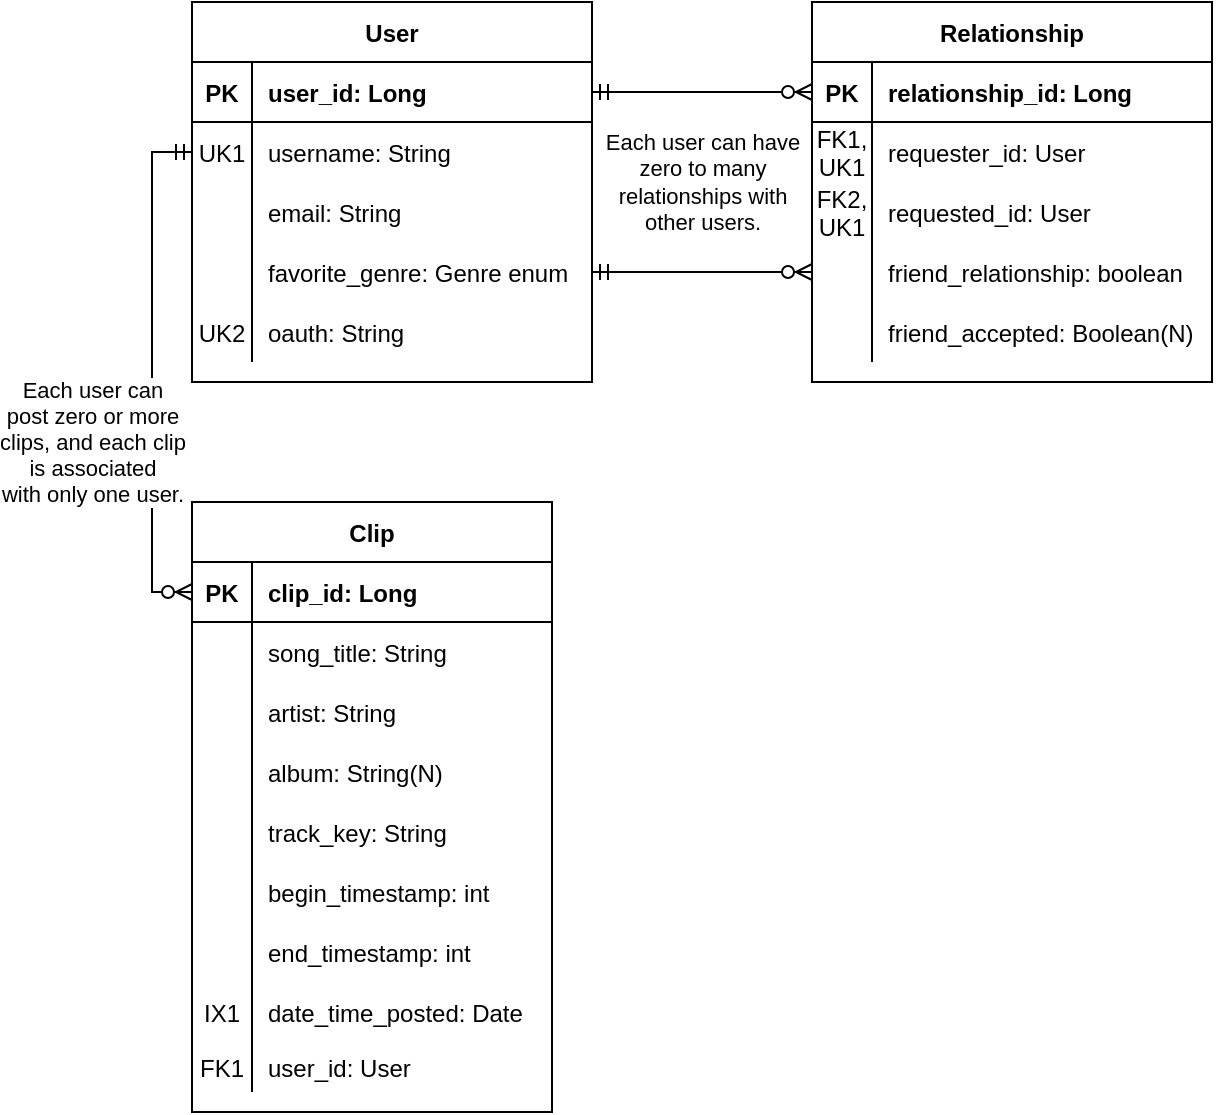 <mxfile version="13.8.5" type="device"><diagram id="37Z7J8a7XE6H4yeSGgAZ" name="Page-1"><mxGraphModel dx="460" dy="752" grid="1" gridSize="10" guides="1" tooltips="1" connect="1" arrows="1" fold="1" page="1" pageScale="1" pageWidth="850" pageHeight="1100" math="0" shadow="0"><root><mxCell id="0"/><mxCell id="1" parent="0"/><mxCell id="KNyDeAOOPbD6csaYA2hz-42" style="edgeStyle=orthogonalEdgeStyle;rounded=0;orthogonalLoop=1;jettySize=auto;html=1;entryX=1;entryY=0.5;entryDx=0;entryDy=0;startArrow=ERzeroToMany;startFill=1;endArrow=ERmandOne;endFill=0;exitX=0;exitY=0.5;exitDx=0;exitDy=0;" parent="1" source="xBZSRS5c9fNHFquKNub9-20" target="KNyDeAOOPbD6csaYA2hz-11" edge="1"><mxGeometry relative="1" as="geometry"><mxPoint x="440" y="300" as="sourcePoint"/></mxGeometry></mxCell><mxCell id="KNyDeAOOPbD6csaYA2hz-41" style="edgeStyle=orthogonalEdgeStyle;rounded=0;orthogonalLoop=1;jettySize=auto;html=1;startArrow=ERzeroToMany;startFill=1;endArrow=ERmandOne;endFill=0;exitX=0;exitY=0.5;exitDx=0;exitDy=0;" parent="1" source="xBZSRS5c9fNHFquKNub9-2" target="KNyDeAOOPbD6csaYA2hz-2" edge="1"><mxGeometry relative="1" as="geometry"><mxPoint x="440" y="250" as="sourcePoint"/></mxGeometry></mxCell><mxCell id="i-KPgfUOp5TvV-Z0CG1M-5" value="Each user can have&lt;br&gt;zero to many &lt;br&gt;relationships with&lt;br&gt;other users." style="edgeLabel;html=1;align=center;verticalAlign=middle;resizable=0;points=[];" vertex="1" connectable="0" parent="KNyDeAOOPbD6csaYA2hz-41"><mxGeometry x="-0.2" y="-1" relative="1" as="geometry"><mxPoint x="-11" y="46" as="offset"/></mxGeometry></mxCell><mxCell id="KNyDeAOOPbD6csaYA2hz-73" style="edgeStyle=orthogonalEdgeStyle;rounded=0;orthogonalLoop=1;jettySize=auto;html=1;exitX=0;exitY=0.5;exitDx=0;exitDy=0;startArrow=ERzeroToMany;startFill=1;endArrow=ERmandOne;endFill=0;entryX=0;entryY=0.5;entryDx=0;entryDy=0;" parent="1" source="KNyDeAOOPbD6csaYA2hz-28" target="KNyDeAOOPbD6csaYA2hz-5" edge="1"><mxGeometry relative="1" as="geometry"><mxPoint x="200" y="305" as="targetPoint"/></mxGeometry></mxCell><mxCell id="i-KPgfUOp5TvV-Z0CG1M-1" value="Each user can &lt;br&gt;post zero or more &lt;br&gt;clips, and each clip &lt;br&gt;is associated &lt;br&gt;with only one user." style="edgeLabel;html=1;align=center;verticalAlign=middle;resizable=0;points=[];" vertex="1" connectable="0" parent="KNyDeAOOPbD6csaYA2hz-73"><mxGeometry x="-0.3" y="3" relative="1" as="geometry"><mxPoint x="-27" y="-4" as="offset"/></mxGeometry></mxCell><mxCell id="KNyDeAOOPbD6csaYA2hz-1" value="User" style="shape=table;startSize=30;container=1;collapsible=1;childLayout=tableLayout;fixedRows=1;rowLines=0;fontStyle=1;align=center;resizeLast=1;" parent="1" vertex="1"><mxGeometry x="220" y="130" width="200" height="190" as="geometry"/></mxCell><mxCell id="KNyDeAOOPbD6csaYA2hz-2" value="" style="shape=partialRectangle;collapsible=0;dropTarget=0;pointerEvents=0;fillColor=none;top=0;left=0;bottom=1;right=0;points=[[0,0.5],[1,0.5]];portConstraint=eastwest;" parent="KNyDeAOOPbD6csaYA2hz-1" vertex="1"><mxGeometry y="30" width="200" height="30" as="geometry"/></mxCell><mxCell id="KNyDeAOOPbD6csaYA2hz-3" value="PK" style="shape=partialRectangle;connectable=0;fillColor=none;top=0;left=0;bottom=0;right=0;fontStyle=1;overflow=hidden;" parent="KNyDeAOOPbD6csaYA2hz-2" vertex="1"><mxGeometry width="30" height="30" as="geometry"/></mxCell><mxCell id="KNyDeAOOPbD6csaYA2hz-4" value="user_id: Long" style="shape=partialRectangle;connectable=0;fillColor=none;top=0;left=0;bottom=0;right=0;align=left;spacingLeft=6;fontStyle=1;overflow=hidden;" parent="KNyDeAOOPbD6csaYA2hz-2" vertex="1"><mxGeometry x="30" width="170" height="30" as="geometry"/></mxCell><mxCell id="KNyDeAOOPbD6csaYA2hz-5" value="" style="shape=partialRectangle;collapsible=0;dropTarget=0;pointerEvents=0;fillColor=none;top=0;left=0;bottom=0;right=0;points=[[0,0.5],[1,0.5]];portConstraint=eastwest;" parent="KNyDeAOOPbD6csaYA2hz-1" vertex="1"><mxGeometry y="60" width="200" height="30" as="geometry"/></mxCell><mxCell id="KNyDeAOOPbD6csaYA2hz-6" value="UK1" style="shape=partialRectangle;connectable=0;fillColor=none;top=0;left=0;bottom=0;right=0;editable=1;overflow=hidden;" parent="KNyDeAOOPbD6csaYA2hz-5" vertex="1"><mxGeometry width="30" height="30" as="geometry"/></mxCell><mxCell id="KNyDeAOOPbD6csaYA2hz-7" value="username: String" style="shape=partialRectangle;connectable=0;fillColor=none;top=0;left=0;bottom=0;right=0;align=left;spacingLeft=6;overflow=hidden;" parent="KNyDeAOOPbD6csaYA2hz-5" vertex="1"><mxGeometry x="30" width="170" height="30" as="geometry"/></mxCell><mxCell id="KNyDeAOOPbD6csaYA2hz-8" value="" style="shape=partialRectangle;collapsible=0;dropTarget=0;pointerEvents=0;fillColor=none;top=0;left=0;bottom=0;right=0;points=[[0,0.5],[1,0.5]];portConstraint=eastwest;" parent="KNyDeAOOPbD6csaYA2hz-1" vertex="1"><mxGeometry y="90" width="200" height="30" as="geometry"/></mxCell><mxCell id="KNyDeAOOPbD6csaYA2hz-9" value="" style="shape=partialRectangle;connectable=0;fillColor=none;top=0;left=0;bottom=0;right=0;editable=1;overflow=hidden;" parent="KNyDeAOOPbD6csaYA2hz-8" vertex="1"><mxGeometry width="30" height="30" as="geometry"/></mxCell><mxCell id="KNyDeAOOPbD6csaYA2hz-10" value="email: String" style="shape=partialRectangle;connectable=0;fillColor=none;top=0;left=0;bottom=0;right=0;align=left;spacingLeft=6;overflow=hidden;" parent="KNyDeAOOPbD6csaYA2hz-8" vertex="1"><mxGeometry x="30" width="170" height="30" as="geometry"/></mxCell><mxCell id="KNyDeAOOPbD6csaYA2hz-11" value="" style="shape=partialRectangle;collapsible=0;dropTarget=0;pointerEvents=0;fillColor=none;top=0;left=0;bottom=0;right=0;points=[[0,0.5],[1,0.5]];portConstraint=eastwest;" parent="KNyDeAOOPbD6csaYA2hz-1" vertex="1"><mxGeometry y="120" width="200" height="30" as="geometry"/></mxCell><mxCell id="KNyDeAOOPbD6csaYA2hz-12" value="" style="shape=partialRectangle;connectable=0;fillColor=none;top=0;left=0;bottom=0;right=0;editable=1;overflow=hidden;" parent="KNyDeAOOPbD6csaYA2hz-11" vertex="1"><mxGeometry width="30" height="30" as="geometry"/></mxCell><mxCell id="KNyDeAOOPbD6csaYA2hz-13" value="favorite_genre: Genre enum" style="shape=partialRectangle;connectable=0;fillColor=none;top=0;left=0;bottom=0;right=0;align=left;spacingLeft=6;overflow=hidden;" parent="KNyDeAOOPbD6csaYA2hz-11" vertex="1"><mxGeometry x="30" width="170" height="30" as="geometry"/></mxCell><mxCell id="xBZSRS5c9fNHFquKNub9-26" style="shape=partialRectangle;collapsible=0;dropTarget=0;pointerEvents=0;fillColor=none;top=0;left=0;bottom=0;right=0;points=[[0,0.5],[1,0.5]];portConstraint=eastwest;" parent="KNyDeAOOPbD6csaYA2hz-1" vertex="1"><mxGeometry y="150" width="200" height="30" as="geometry"/></mxCell><mxCell id="xBZSRS5c9fNHFquKNub9-27" value="UK2" style="shape=partialRectangle;connectable=0;fillColor=none;top=0;left=0;bottom=0;right=0;editable=1;overflow=hidden;" parent="xBZSRS5c9fNHFquKNub9-26" vertex="1"><mxGeometry width="30" height="30" as="geometry"/></mxCell><mxCell id="xBZSRS5c9fNHFquKNub9-28" value="oauth: String" style="shape=partialRectangle;connectable=0;fillColor=none;top=0;left=0;bottom=0;right=0;align=left;spacingLeft=6;overflow=hidden;" parent="xBZSRS5c9fNHFquKNub9-26" vertex="1"><mxGeometry x="30" width="170" height="30" as="geometry"/></mxCell><mxCell id="xBZSRS5c9fNHFquKNub9-1" value="Relationship" style="shape=table;startSize=30;container=1;collapsible=1;childLayout=tableLayout;fixedRows=1;rowLines=0;fontStyle=1;align=center;resizeLast=1;" parent="1" vertex="1"><mxGeometry x="530" y="130" width="200" height="190" as="geometry"/></mxCell><mxCell id="xBZSRS5c9fNHFquKNub9-2" value="" style="shape=partialRectangle;collapsible=0;dropTarget=0;pointerEvents=0;fillColor=none;top=0;left=0;bottom=1;right=0;points=[[0,0.5],[1,0.5]];portConstraint=eastwest;" parent="xBZSRS5c9fNHFquKNub9-1" vertex="1"><mxGeometry y="30" width="200" height="30" as="geometry"/></mxCell><mxCell id="xBZSRS5c9fNHFquKNub9-3" value="PK" style="shape=partialRectangle;connectable=0;fillColor=none;top=0;left=0;bottom=0;right=0;fontStyle=1;overflow=hidden;" parent="xBZSRS5c9fNHFquKNub9-2" vertex="1"><mxGeometry width="30" height="30" as="geometry"/></mxCell><mxCell id="xBZSRS5c9fNHFquKNub9-4" value="relationship_id: Long" style="shape=partialRectangle;connectable=0;fillColor=none;top=0;left=0;bottom=0;right=0;align=left;spacingLeft=6;fontStyle=1;overflow=hidden;" parent="xBZSRS5c9fNHFquKNub9-2" vertex="1"><mxGeometry x="30" width="170" height="30" as="geometry"/></mxCell><mxCell id="xBZSRS5c9fNHFquKNub9-5" value="" style="shape=partialRectangle;collapsible=0;dropTarget=0;pointerEvents=0;fillColor=none;top=0;left=0;bottom=0;right=0;points=[[0,0.5],[1,0.5]];portConstraint=eastwest;" parent="xBZSRS5c9fNHFquKNub9-1" vertex="1"><mxGeometry y="60" width="200" height="30" as="geometry"/></mxCell><mxCell id="xBZSRS5c9fNHFquKNub9-6" value="FK1,&#10;UK1&#10;" style="shape=partialRectangle;connectable=0;fillColor=none;top=0;left=0;bottom=0;right=0;editable=1;overflow=hidden;" parent="xBZSRS5c9fNHFquKNub9-5" vertex="1"><mxGeometry width="30" height="30" as="geometry"/></mxCell><mxCell id="xBZSRS5c9fNHFquKNub9-7" value="requester_id: User" style="shape=partialRectangle;connectable=0;fillColor=none;top=0;left=0;bottom=0;right=0;align=left;spacingLeft=6;overflow=hidden;" parent="xBZSRS5c9fNHFquKNub9-5" vertex="1"><mxGeometry x="30" width="170" height="30" as="geometry"/></mxCell><mxCell id="xBZSRS5c9fNHFquKNub9-8" value="" style="shape=partialRectangle;collapsible=0;dropTarget=0;pointerEvents=0;fillColor=none;top=0;left=0;bottom=0;right=0;points=[[0,0.5],[1,0.5]];portConstraint=eastwest;" parent="xBZSRS5c9fNHFquKNub9-1" vertex="1"><mxGeometry y="90" width="200" height="30" as="geometry"/></mxCell><mxCell id="xBZSRS5c9fNHFquKNub9-9" value="FK2,&#10;UK1" style="shape=partialRectangle;connectable=0;fillColor=none;top=0;left=0;bottom=0;right=0;editable=1;overflow=hidden;" parent="xBZSRS5c9fNHFquKNub9-8" vertex="1"><mxGeometry width="30" height="30" as="geometry"/></mxCell><mxCell id="xBZSRS5c9fNHFquKNub9-10" value="requested_id: User" style="shape=partialRectangle;connectable=0;fillColor=none;top=0;left=0;bottom=0;right=0;align=left;spacingLeft=6;overflow=hidden;" parent="xBZSRS5c9fNHFquKNub9-8" vertex="1"><mxGeometry x="30" width="170" height="30" as="geometry"/></mxCell><mxCell id="xBZSRS5c9fNHFquKNub9-20" style="shape=partialRectangle;collapsible=0;dropTarget=0;pointerEvents=0;fillColor=none;top=0;left=0;bottom=0;right=0;points=[[0,0.5],[1,0.5]];portConstraint=eastwest;" parent="xBZSRS5c9fNHFquKNub9-1" vertex="1"><mxGeometry y="120" width="200" height="30" as="geometry"/></mxCell><mxCell id="xBZSRS5c9fNHFquKNub9-21" style="shape=partialRectangle;connectable=0;fillColor=none;top=0;left=0;bottom=0;right=0;editable=1;overflow=hidden;" parent="xBZSRS5c9fNHFquKNub9-20" vertex="1"><mxGeometry width="30" height="30" as="geometry"/></mxCell><mxCell id="xBZSRS5c9fNHFquKNub9-22" value="friend_relationship: boolean" style="shape=partialRectangle;connectable=0;fillColor=none;top=0;left=0;bottom=0;right=0;align=left;spacingLeft=6;overflow=hidden;" parent="xBZSRS5c9fNHFquKNub9-20" vertex="1"><mxGeometry x="30" width="170" height="30" as="geometry"/></mxCell><mxCell id="xBZSRS5c9fNHFquKNub9-29" style="shape=partialRectangle;collapsible=0;dropTarget=0;pointerEvents=0;fillColor=none;top=0;left=0;bottom=0;right=0;points=[[0,0.5],[1,0.5]];portConstraint=eastwest;" parent="xBZSRS5c9fNHFquKNub9-1" vertex="1"><mxGeometry y="150" width="200" height="30" as="geometry"/></mxCell><mxCell id="xBZSRS5c9fNHFquKNub9-30" style="shape=partialRectangle;connectable=0;fillColor=none;top=0;left=0;bottom=0;right=0;editable=1;overflow=hidden;" parent="xBZSRS5c9fNHFquKNub9-29" vertex="1"><mxGeometry width="30" height="30" as="geometry"/></mxCell><mxCell id="xBZSRS5c9fNHFquKNub9-31" value="friend_accepted: Boolean(N)" style="shape=partialRectangle;connectable=0;fillColor=none;top=0;left=0;bottom=0;right=0;align=left;spacingLeft=6;overflow=hidden;" parent="xBZSRS5c9fNHFquKNub9-29" vertex="1"><mxGeometry x="30" width="170" height="30" as="geometry"/></mxCell><mxCell id="KNyDeAOOPbD6csaYA2hz-27" value="Clip" style="shape=table;startSize=30;container=1;collapsible=1;childLayout=tableLayout;fixedRows=1;rowLines=0;fontStyle=1;align=center;resizeLast=1;" parent="1" vertex="1"><mxGeometry x="220" y="380" width="180" height="305" as="geometry"/></mxCell><mxCell id="KNyDeAOOPbD6csaYA2hz-28" value="" style="shape=partialRectangle;collapsible=0;dropTarget=0;pointerEvents=0;fillColor=none;top=0;left=0;bottom=1;right=0;points=[[0,0.5],[1,0.5]];portConstraint=eastwest;" parent="KNyDeAOOPbD6csaYA2hz-27" vertex="1"><mxGeometry y="30" width="180" height="30" as="geometry"/></mxCell><mxCell id="KNyDeAOOPbD6csaYA2hz-29" value="PK" style="shape=partialRectangle;connectable=0;fillColor=none;top=0;left=0;bottom=0;right=0;fontStyle=1;overflow=hidden;" parent="KNyDeAOOPbD6csaYA2hz-28" vertex="1"><mxGeometry width="30" height="30" as="geometry"/></mxCell><mxCell id="KNyDeAOOPbD6csaYA2hz-30" value="clip_id: Long" style="shape=partialRectangle;connectable=0;fillColor=none;top=0;left=0;bottom=0;right=0;align=left;spacingLeft=6;fontStyle=1;overflow=hidden;" parent="KNyDeAOOPbD6csaYA2hz-28" vertex="1"><mxGeometry x="30" width="150" height="30" as="geometry"/></mxCell><mxCell id="KNyDeAOOPbD6csaYA2hz-31" value="" style="shape=partialRectangle;collapsible=0;dropTarget=0;pointerEvents=0;fillColor=none;top=0;left=0;bottom=0;right=0;points=[[0,0.5],[1,0.5]];portConstraint=eastwest;" parent="KNyDeAOOPbD6csaYA2hz-27" vertex="1"><mxGeometry y="60" width="180" height="30" as="geometry"/></mxCell><mxCell id="KNyDeAOOPbD6csaYA2hz-32" value="" style="shape=partialRectangle;connectable=0;fillColor=none;top=0;left=0;bottom=0;right=0;editable=1;overflow=hidden;" parent="KNyDeAOOPbD6csaYA2hz-31" vertex="1"><mxGeometry width="30" height="30" as="geometry"/></mxCell><mxCell id="KNyDeAOOPbD6csaYA2hz-33" value="song_title: String" style="shape=partialRectangle;connectable=0;fillColor=none;top=0;left=0;bottom=0;right=0;align=left;spacingLeft=6;overflow=hidden;" parent="KNyDeAOOPbD6csaYA2hz-31" vertex="1"><mxGeometry x="30" width="150" height="30" as="geometry"/></mxCell><mxCell id="KNyDeAOOPbD6csaYA2hz-34" value="" style="shape=partialRectangle;collapsible=0;dropTarget=0;pointerEvents=0;fillColor=none;top=0;left=0;bottom=0;right=0;points=[[0,0.5],[1,0.5]];portConstraint=eastwest;" parent="KNyDeAOOPbD6csaYA2hz-27" vertex="1"><mxGeometry y="90" width="180" height="30" as="geometry"/></mxCell><mxCell id="KNyDeAOOPbD6csaYA2hz-35" value="" style="shape=partialRectangle;connectable=0;fillColor=none;top=0;left=0;bottom=0;right=0;editable=1;overflow=hidden;" parent="KNyDeAOOPbD6csaYA2hz-34" vertex="1"><mxGeometry width="30" height="30" as="geometry"/></mxCell><mxCell id="KNyDeAOOPbD6csaYA2hz-36" value="artist: String" style="shape=partialRectangle;connectable=0;fillColor=none;top=0;left=0;bottom=0;right=0;align=left;spacingLeft=6;overflow=hidden;" parent="KNyDeAOOPbD6csaYA2hz-34" vertex="1"><mxGeometry x="30" width="150" height="30" as="geometry"/></mxCell><mxCell id="KNyDeAOOPbD6csaYA2hz-37" value="" style="shape=partialRectangle;collapsible=0;dropTarget=0;pointerEvents=0;fillColor=none;top=0;left=0;bottom=0;right=0;points=[[0,0.5],[1,0.5]];portConstraint=eastwest;" parent="KNyDeAOOPbD6csaYA2hz-27" vertex="1"><mxGeometry y="120" width="180" height="30" as="geometry"/></mxCell><mxCell id="KNyDeAOOPbD6csaYA2hz-38" value="" style="shape=partialRectangle;connectable=0;fillColor=none;top=0;left=0;bottom=0;right=0;editable=1;overflow=hidden;" parent="KNyDeAOOPbD6csaYA2hz-37" vertex="1"><mxGeometry width="30" height="30" as="geometry"/></mxCell><mxCell id="KNyDeAOOPbD6csaYA2hz-39" value="album: String(N)" style="shape=partialRectangle;connectable=0;fillColor=none;top=0;left=0;bottom=0;right=0;align=left;spacingLeft=6;overflow=hidden;" parent="KNyDeAOOPbD6csaYA2hz-37" vertex="1"><mxGeometry x="30" width="150" height="30" as="geometry"/></mxCell><mxCell id="KNyDeAOOPbD6csaYA2hz-60" style="shape=partialRectangle;collapsible=0;dropTarget=0;pointerEvents=0;fillColor=none;top=0;left=0;bottom=0;right=0;points=[[0,0.5],[1,0.5]];portConstraint=eastwest;" parent="KNyDeAOOPbD6csaYA2hz-27" vertex="1"><mxGeometry y="150" width="180" height="30" as="geometry"/></mxCell><mxCell id="KNyDeAOOPbD6csaYA2hz-61" value="" style="shape=partialRectangle;connectable=0;fillColor=none;top=0;left=0;bottom=0;right=0;editable=1;overflow=hidden;" parent="KNyDeAOOPbD6csaYA2hz-60" vertex="1"><mxGeometry width="30" height="30" as="geometry"/></mxCell><mxCell id="KNyDeAOOPbD6csaYA2hz-62" value="track_key: String" style="shape=partialRectangle;connectable=0;fillColor=none;top=0;left=0;bottom=0;right=0;align=left;spacingLeft=6;overflow=hidden;" parent="KNyDeAOOPbD6csaYA2hz-60" vertex="1"><mxGeometry x="30" width="150" height="30" as="geometry"/></mxCell><mxCell id="KNyDeAOOPbD6csaYA2hz-63" style="shape=partialRectangle;collapsible=0;dropTarget=0;pointerEvents=0;fillColor=none;top=0;left=0;bottom=0;right=0;points=[[0,0.5],[1,0.5]];portConstraint=eastwest;" parent="KNyDeAOOPbD6csaYA2hz-27" vertex="1"><mxGeometry y="180" width="180" height="30" as="geometry"/></mxCell><mxCell id="KNyDeAOOPbD6csaYA2hz-64" style="shape=partialRectangle;connectable=0;fillColor=none;top=0;left=0;bottom=0;right=0;editable=1;overflow=hidden;" parent="KNyDeAOOPbD6csaYA2hz-63" vertex="1"><mxGeometry width="30" height="30" as="geometry"/></mxCell><mxCell id="KNyDeAOOPbD6csaYA2hz-65" value="begin_timestamp: int" style="shape=partialRectangle;connectable=0;fillColor=none;top=0;left=0;bottom=0;right=0;align=left;spacingLeft=6;overflow=hidden;" parent="KNyDeAOOPbD6csaYA2hz-63" vertex="1"><mxGeometry x="30" width="150" height="30" as="geometry"/></mxCell><mxCell id="KNyDeAOOPbD6csaYA2hz-66" style="shape=partialRectangle;collapsible=0;dropTarget=0;pointerEvents=0;fillColor=none;top=0;left=0;bottom=0;right=0;points=[[0,0.5],[1,0.5]];portConstraint=eastwest;" parent="KNyDeAOOPbD6csaYA2hz-27" vertex="1"><mxGeometry y="210" width="180" height="30" as="geometry"/></mxCell><mxCell id="KNyDeAOOPbD6csaYA2hz-67" style="shape=partialRectangle;connectable=0;fillColor=none;top=0;left=0;bottom=0;right=0;editable=1;overflow=hidden;" parent="KNyDeAOOPbD6csaYA2hz-66" vertex="1"><mxGeometry width="30" height="30" as="geometry"/></mxCell><mxCell id="KNyDeAOOPbD6csaYA2hz-68" value="end_timestamp: int" style="shape=partialRectangle;connectable=0;fillColor=none;top=0;left=0;bottom=0;right=0;align=left;spacingLeft=6;overflow=hidden;" parent="KNyDeAOOPbD6csaYA2hz-66" vertex="1"><mxGeometry x="30" width="150" height="30" as="geometry"/></mxCell><mxCell id="KNyDeAOOPbD6csaYA2hz-69" style="shape=partialRectangle;collapsible=0;dropTarget=0;pointerEvents=0;fillColor=none;top=0;left=0;bottom=0;right=0;points=[[0,0.5],[1,0.5]];portConstraint=eastwest;" parent="KNyDeAOOPbD6csaYA2hz-27" vertex="1"><mxGeometry y="240" width="180" height="30" as="geometry"/></mxCell><mxCell id="KNyDeAOOPbD6csaYA2hz-70" value="IX1" style="shape=partialRectangle;connectable=0;fillColor=none;top=0;left=0;bottom=0;right=0;editable=1;overflow=hidden;" parent="KNyDeAOOPbD6csaYA2hz-69" vertex="1"><mxGeometry width="30" height="30" as="geometry"/></mxCell><mxCell id="KNyDeAOOPbD6csaYA2hz-71" value="date_time_posted: Date" style="shape=partialRectangle;connectable=0;fillColor=none;top=0;left=0;bottom=0;right=0;align=left;spacingLeft=6;overflow=hidden;" parent="KNyDeAOOPbD6csaYA2hz-69" vertex="1"><mxGeometry x="30" width="150" height="30" as="geometry"/></mxCell><mxCell id="wTtiMDLsxoV-VZBMmthV-2" style="shape=partialRectangle;collapsible=0;dropTarget=0;pointerEvents=0;fillColor=none;top=0;left=0;bottom=0;right=0;points=[[0,0.5],[1,0.5]];portConstraint=eastwest;" parent="KNyDeAOOPbD6csaYA2hz-27" vertex="1"><mxGeometry y="270" width="180" height="25" as="geometry"/></mxCell><mxCell id="wTtiMDLsxoV-VZBMmthV-3" value="FK1" style="shape=partialRectangle;connectable=0;fillColor=none;top=0;left=0;bottom=0;right=0;editable=1;overflow=hidden;" parent="wTtiMDLsxoV-VZBMmthV-2" vertex="1"><mxGeometry width="30" height="25" as="geometry"/></mxCell><mxCell id="wTtiMDLsxoV-VZBMmthV-4" value="user_id: User" style="shape=partialRectangle;connectable=0;fillColor=none;top=0;left=0;bottom=0;right=0;align=left;spacingLeft=6;overflow=hidden;" parent="wTtiMDLsxoV-VZBMmthV-2" vertex="1"><mxGeometry x="30" width="150" height="25" as="geometry"/></mxCell></root></mxGraphModel></diagram></mxfile>